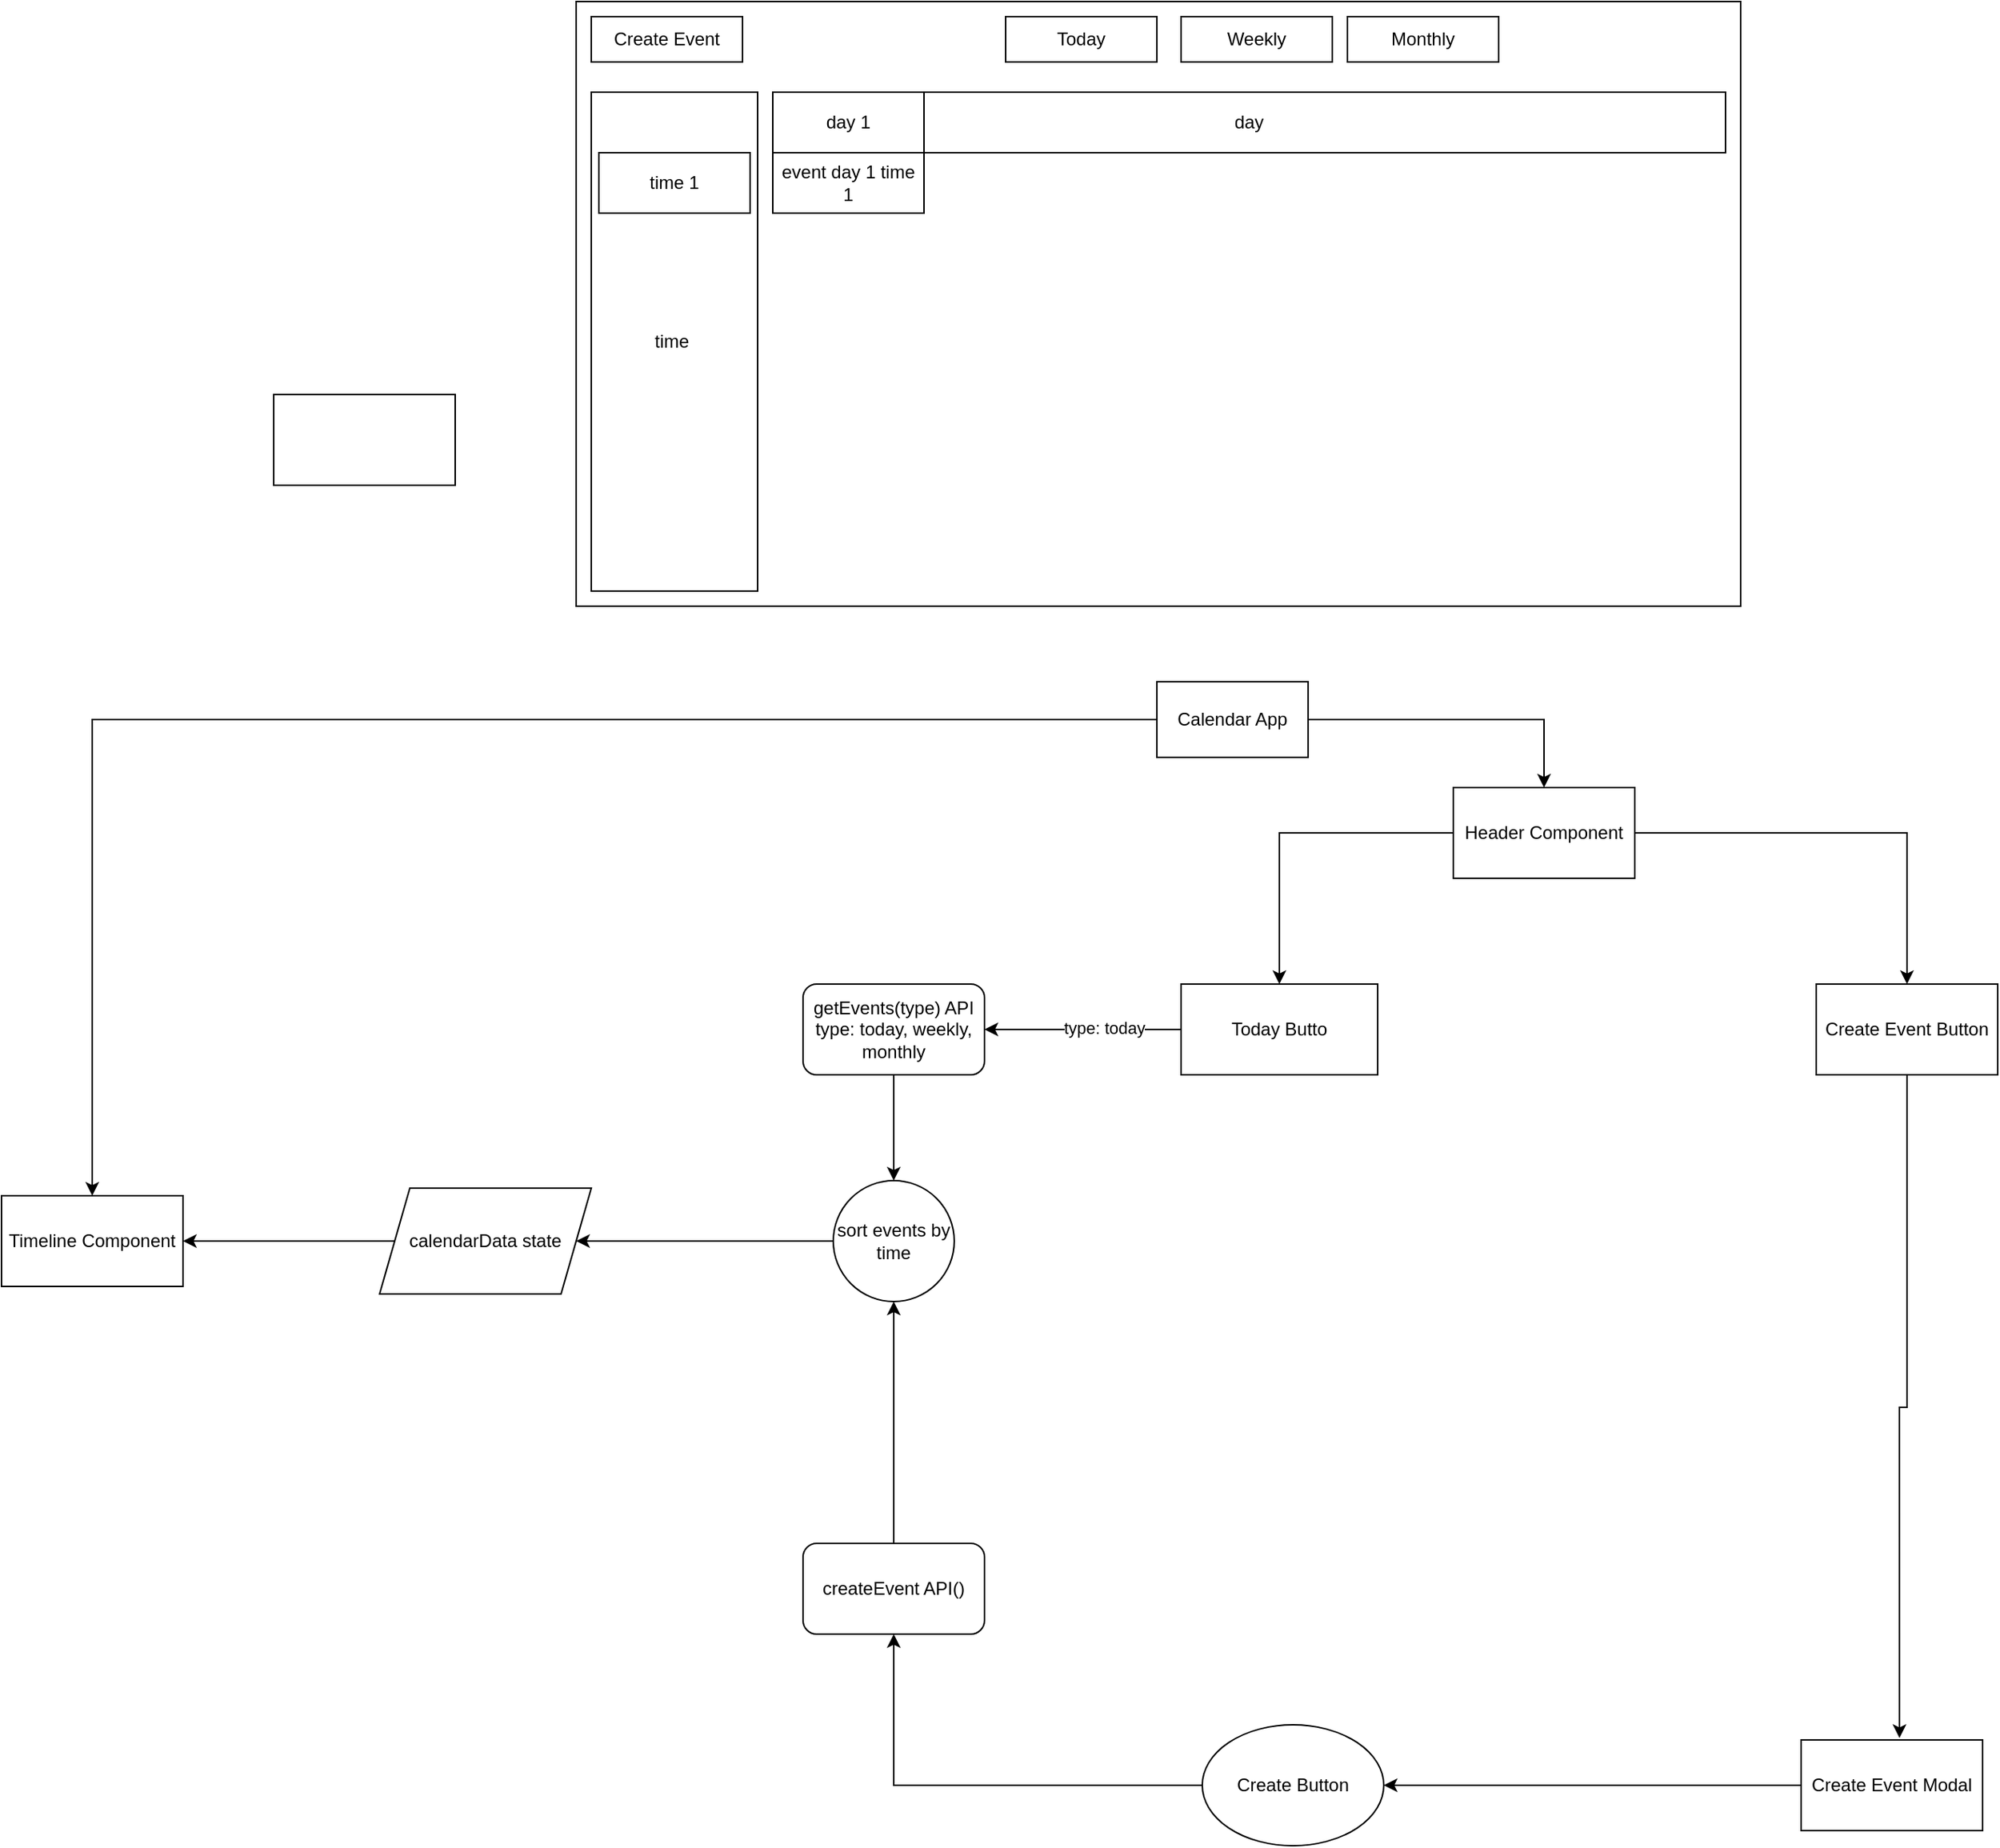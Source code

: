 <mxfile version="22.0.8" type="google">
  <diagram name="Page-1" id="7a44bMWzMAyj1nKMhP8L">
    <mxGraphModel grid="1" page="1" gridSize="10" guides="1" tooltips="1" connect="1" arrows="1" fold="1" pageScale="1" pageWidth="827" pageHeight="1169" math="0" shadow="0">
      <root>
        <mxCell id="0" />
        <mxCell id="1" parent="0" />
        <mxCell id="kDVGe-bHcPxCvndrDcbj-1" value="" style="rounded=0;whiteSpace=wrap;html=1;" vertex="1" parent="1">
          <mxGeometry x="-60" y="-130" width="770" height="400" as="geometry" />
        </mxCell>
        <mxCell id="kDVGe-bHcPxCvndrDcbj-2" value="Today" style="rounded=0;whiteSpace=wrap;html=1;" vertex="1" parent="1">
          <mxGeometry x="224" y="-120" width="100" height="30" as="geometry" />
        </mxCell>
        <mxCell id="kDVGe-bHcPxCvndrDcbj-3" value="Weekly" style="rounded=0;whiteSpace=wrap;html=1;" vertex="1" parent="1">
          <mxGeometry x="340" y="-120" width="100" height="30" as="geometry" />
        </mxCell>
        <mxCell id="kDVGe-bHcPxCvndrDcbj-4" value="Monthly" style="rounded=0;whiteSpace=wrap;html=1;" vertex="1" parent="1">
          <mxGeometry x="450" y="-120" width="100" height="30" as="geometry" />
        </mxCell>
        <mxCell id="kDVGe-bHcPxCvndrDcbj-5" value="Create Event" style="rounded=0;whiteSpace=wrap;html=1;" vertex="1" parent="1">
          <mxGeometry x="-50" y="-120" width="100" height="30" as="geometry" />
        </mxCell>
        <mxCell id="kDVGe-bHcPxCvndrDcbj-6" value="time&amp;nbsp;" style="rounded=0;whiteSpace=wrap;html=1;" vertex="1" parent="1">
          <mxGeometry x="-50" y="-70" width="110" height="330" as="geometry" />
        </mxCell>
        <mxCell id="kDVGe-bHcPxCvndrDcbj-7" value="day" style="rounded=0;whiteSpace=wrap;html=1;" vertex="1" parent="1">
          <mxGeometry x="70" y="-70" width="630" height="40" as="geometry" />
        </mxCell>
        <mxCell id="kDVGe-bHcPxCvndrDcbj-8" value="day 1" style="rounded=0;whiteSpace=wrap;html=1;" vertex="1" parent="1">
          <mxGeometry x="70" y="-70" width="100" height="40" as="geometry" />
        </mxCell>
        <mxCell id="kDVGe-bHcPxCvndrDcbj-9" value="time 1" style="rounded=0;whiteSpace=wrap;html=1;" vertex="1" parent="1">
          <mxGeometry x="-45" y="-30" width="100" height="40" as="geometry" />
        </mxCell>
        <mxCell id="kDVGe-bHcPxCvndrDcbj-10" value="event day 1 time 1" style="rounded=0;whiteSpace=wrap;html=1;" vertex="1" parent="1">
          <mxGeometry x="70" y="-30" width="100" height="40" as="geometry" />
        </mxCell>
        <mxCell id="kDVGe-bHcPxCvndrDcbj-15" style="edgeStyle=orthogonalEdgeStyle;rounded=0;orthogonalLoop=1;jettySize=auto;html=1;" edge="1" parent="1" source="kDVGe-bHcPxCvndrDcbj-11" target="kDVGe-bHcPxCvndrDcbj-14">
          <mxGeometry relative="1" as="geometry" />
        </mxCell>
        <mxCell id="TZ9lYx6xm2ryAlxR-Q0T-6" style="edgeStyle=orthogonalEdgeStyle;rounded=0;orthogonalLoop=1;jettySize=auto;html=1;" edge="1" parent="1" source="kDVGe-bHcPxCvndrDcbj-11" target="kDVGe-bHcPxCvndrDcbj-13">
          <mxGeometry relative="1" as="geometry" />
        </mxCell>
        <mxCell id="kDVGe-bHcPxCvndrDcbj-11" value="Calendar App" style="rounded=0;whiteSpace=wrap;html=1;" vertex="1" parent="1">
          <mxGeometry x="324" y="320" width="100" height="50" as="geometry" />
        </mxCell>
        <mxCell id="kDVGe-bHcPxCvndrDcbj-13" value="Timeline Component&lt;span style=&quot;text-align: start;&quot; id=&quot;docs-internal-guid-3974c308-7fff-20a9-7812-67aa71c9e18a&quot;&gt;&lt;/span&gt;" style="rounded=0;whiteSpace=wrap;html=1;" vertex="1" parent="1">
          <mxGeometry x="-440" y="660" width="120" height="60" as="geometry" />
        </mxCell>
        <mxCell id="kDVGe-bHcPxCvndrDcbj-19" style="edgeStyle=orthogonalEdgeStyle;rounded=0;orthogonalLoop=1;jettySize=auto;html=1;entryX=0.5;entryY=0;entryDx=0;entryDy=0;" edge="1" parent="1" source="kDVGe-bHcPxCvndrDcbj-14" target="kDVGe-bHcPxCvndrDcbj-18">
          <mxGeometry relative="1" as="geometry" />
        </mxCell>
        <mxCell id="TZ9lYx6xm2ryAlxR-Q0T-4" style="edgeStyle=orthogonalEdgeStyle;rounded=0;orthogonalLoop=1;jettySize=auto;html=1;" edge="1" parent="1" source="kDVGe-bHcPxCvndrDcbj-14" target="kDVGe-bHcPxCvndrDcbj-37">
          <mxGeometry relative="1" as="geometry" />
        </mxCell>
        <mxCell id="kDVGe-bHcPxCvndrDcbj-14" value="Header Component&lt;span style=&quot;text-align: start;&quot; id=&quot;docs-internal-guid-3974c308-7fff-20a9-7812-67aa71c9e18a&quot;&gt;&lt;/span&gt;" style="rounded=0;whiteSpace=wrap;html=1;" vertex="1" parent="1">
          <mxGeometry x="520" y="390" width="120" height="60" as="geometry" />
        </mxCell>
        <mxCell id="kDVGe-bHcPxCvndrDcbj-18" value="Create Event Button" style="rounded=0;whiteSpace=wrap;html=1;" vertex="1" parent="1">
          <mxGeometry x="760" y="520" width="120" height="60" as="geometry" />
        </mxCell>
        <mxCell id="kDVGe-bHcPxCvndrDcbj-27" style="edgeStyle=orthogonalEdgeStyle;rounded=0;orthogonalLoop=1;jettySize=auto;html=1;entryX=1;entryY=0.5;entryDx=0;entryDy=0;" edge="1" parent="1" source="kDVGe-bHcPxCvndrDcbj-20" target="kDVGe-bHcPxCvndrDcbj-26">
          <mxGeometry relative="1" as="geometry" />
        </mxCell>
        <mxCell id="kDVGe-bHcPxCvndrDcbj-20" value="Create Event Modal" style="rounded=0;whiteSpace=wrap;html=1;" vertex="1" parent="1">
          <mxGeometry x="750" y="1020" width="120" height="60" as="geometry" />
        </mxCell>
        <mxCell id="kDVGe-bHcPxCvndrDcbj-22" style="edgeStyle=orthogonalEdgeStyle;rounded=0;orthogonalLoop=1;jettySize=auto;html=1;entryX=0.542;entryY=-0.021;entryDx=0;entryDy=0;entryPerimeter=0;" edge="1" parent="1" source="kDVGe-bHcPxCvndrDcbj-18" target="kDVGe-bHcPxCvndrDcbj-20">
          <mxGeometry relative="1" as="geometry" />
        </mxCell>
        <mxCell id="TZ9lYx6xm2ryAlxR-Q0T-5" style="edgeStyle=orthogonalEdgeStyle;rounded=0;orthogonalLoop=1;jettySize=auto;html=1;entryX=1;entryY=0.5;entryDx=0;entryDy=0;" edge="1" parent="1" source="kDVGe-bHcPxCvndrDcbj-23" target="kDVGe-bHcPxCvndrDcbj-13">
          <mxGeometry relative="1" as="geometry" />
        </mxCell>
        <mxCell id="kDVGe-bHcPxCvndrDcbj-23" value="calendarData state" style="shape=parallelogram;perimeter=parallelogramPerimeter;whiteSpace=wrap;html=1;fixedSize=1;" vertex="1" parent="1">
          <mxGeometry x="-190" y="655" width="140" height="70" as="geometry" />
        </mxCell>
        <mxCell id="kDVGe-bHcPxCvndrDcbj-26" value="Create Button" style="ellipse;whiteSpace=wrap;html=1;" vertex="1" parent="1">
          <mxGeometry x="354" y="1010" width="120" height="80" as="geometry" />
        </mxCell>
        <mxCell id="kDVGe-bHcPxCvndrDcbj-31" value="" style="edgeStyle=orthogonalEdgeStyle;rounded=0;orthogonalLoop=1;jettySize=auto;html=1;" edge="1" parent="1" source="kDVGe-bHcPxCvndrDcbj-26" target="kDVGe-bHcPxCvndrDcbj-29">
          <mxGeometry relative="1" as="geometry">
            <mxPoint x="304" y="1060" as="sourcePoint" />
            <mxPoint x="140" y="720" as="targetPoint" />
          </mxGeometry>
        </mxCell>
        <mxCell id="kDVGe-bHcPxCvndrDcbj-46" style="edgeStyle=orthogonalEdgeStyle;rounded=0;orthogonalLoop=1;jettySize=auto;html=1;entryX=0.5;entryY=1;entryDx=0;entryDy=0;" edge="1" parent="1" source="kDVGe-bHcPxCvndrDcbj-29" target="kDVGe-bHcPxCvndrDcbj-45">
          <mxGeometry relative="1" as="geometry" />
        </mxCell>
        <mxCell id="kDVGe-bHcPxCvndrDcbj-29" value="createEvent API()" style="rounded=1;whiteSpace=wrap;html=1;" vertex="1" parent="1">
          <mxGeometry x="90" y="890" width="120" height="60" as="geometry" />
        </mxCell>
        <mxCell id="kDVGe-bHcPxCvndrDcbj-37" value="Today Butto" style="rounded=0;whiteSpace=wrap;html=1;" vertex="1" parent="1">
          <mxGeometry x="340" y="520" width="130" height="60" as="geometry" />
        </mxCell>
        <mxCell id="kDVGe-bHcPxCvndrDcbj-41" style="edgeStyle=orthogonalEdgeStyle;rounded=0;orthogonalLoop=1;jettySize=auto;html=1;entryX=1;entryY=0.5;entryDx=0;entryDy=0;" edge="1" parent="1" source="kDVGe-bHcPxCvndrDcbj-37" target="kDVGe-bHcPxCvndrDcbj-30">
          <mxGeometry relative="1" as="geometry" />
        </mxCell>
        <mxCell id="kDVGe-bHcPxCvndrDcbj-43" value="type: today" style="edgeLabel;html=1;align=center;verticalAlign=middle;resizable=0;points=[];" connectable="0" vertex="1" parent="kDVGe-bHcPxCvndrDcbj-41">
          <mxGeometry x="-0.208" y="-1" relative="1" as="geometry">
            <mxPoint as="offset" />
          </mxGeometry>
        </mxCell>
        <mxCell id="kDVGe-bHcPxCvndrDcbj-47" value="" style="edgeStyle=orthogonalEdgeStyle;rounded=0;orthogonalLoop=1;jettySize=auto;html=1;entryX=0.5;entryY=0;entryDx=0;entryDy=0;" edge="1" parent="1" source="kDVGe-bHcPxCvndrDcbj-30" target="kDVGe-bHcPxCvndrDcbj-45">
          <mxGeometry relative="1" as="geometry">
            <mxPoint x="380" y="610" as="sourcePoint" />
            <mxPoint x="-120" y="650" as="targetPoint" />
          </mxGeometry>
        </mxCell>
        <mxCell id="TZ9lYx6xm2ryAlxR-Q0T-7" style="edgeStyle=orthogonalEdgeStyle;rounded=0;orthogonalLoop=1;jettySize=auto;html=1;entryX=1;entryY=0.5;entryDx=0;entryDy=0;" edge="1" parent="1" source="kDVGe-bHcPxCvndrDcbj-45" target="kDVGe-bHcPxCvndrDcbj-23">
          <mxGeometry relative="1" as="geometry" />
        </mxCell>
        <mxCell id="kDVGe-bHcPxCvndrDcbj-45" value="sort events by time" style="ellipse;whiteSpace=wrap;html=1;aspect=fixed;" vertex="1" parent="1">
          <mxGeometry x="110" y="650" width="80" height="80" as="geometry" />
        </mxCell>
        <mxCell id="kDVGe-bHcPxCvndrDcbj-30" value="getEvents(type) API&lt;br&gt;type: today, weekly, monthly" style="rounded=1;whiteSpace=wrap;html=1;" vertex="1" parent="1">
          <mxGeometry x="90" y="520" width="120" height="60" as="geometry" />
        </mxCell>
        <mxCell id="LhjAsECW9PVkXBQ84Pof-1" value="" style="rounded=0;whiteSpace=wrap;html=1;" vertex="1" parent="1">
          <mxGeometry x="-260" y="130" width="120" height="60" as="geometry" />
        </mxCell>
      </root>
    </mxGraphModel>
  </diagram>
</mxfile>

